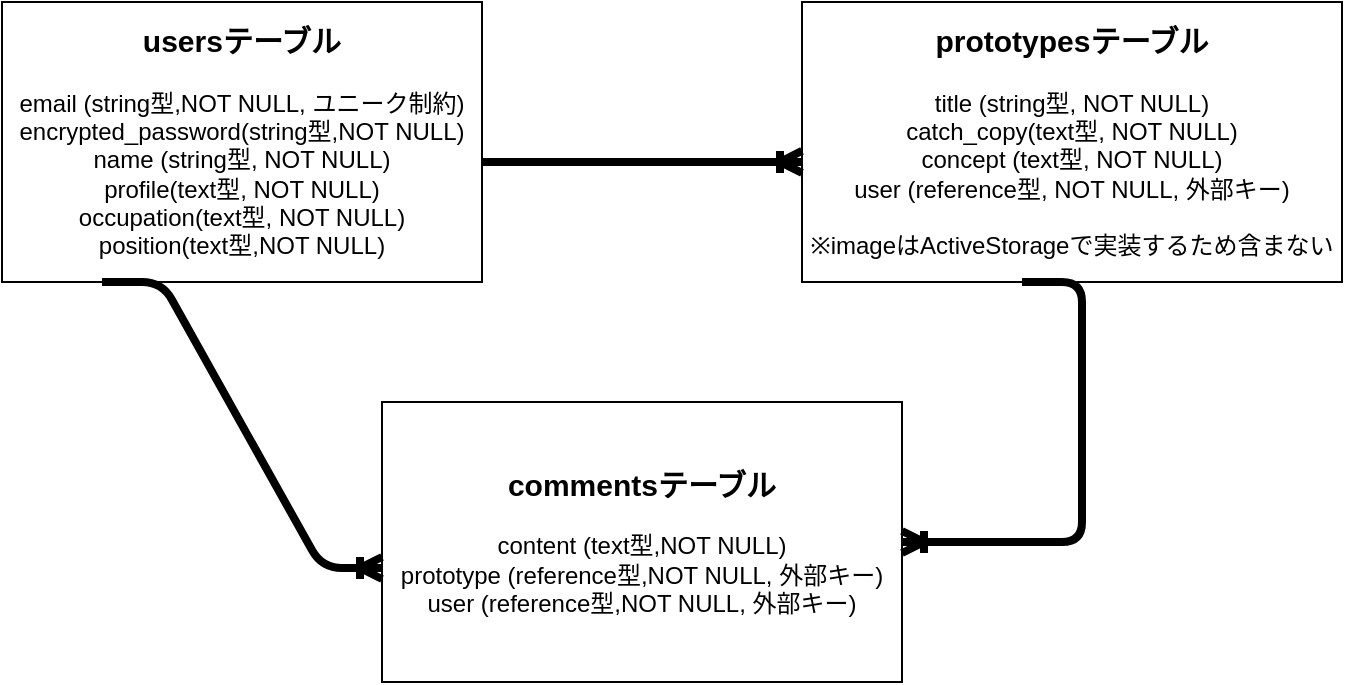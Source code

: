 <mxfile>
    <diagram id="1LHS9XLTD1KdMh9qycZO" name="ページ1">
        <mxGraphModel dx="728" dy="376" grid="1" gridSize="10" guides="1" tooltips="1" connect="1" arrows="1" fold="1" page="1" pageScale="1" pageWidth="827" pageHeight="1169" math="0" shadow="0">
            <root>
                <mxCell id="0"/>
                <mxCell id="1" parent="0"/>
                <mxCell id="4" value="&lt;b&gt;&lt;font style=&quot;font-size: 15px&quot;&gt;usersテーブル&lt;/font&gt;&lt;/b&gt;&lt;br&gt;&lt;br&gt;email (string型,NOT NULL, ユニーク制約)&lt;br&gt;encrypted_password(string型,NOT NULL)&lt;br&gt;name (string型, NOT NULL)&lt;br&gt;profile(text型, NOT NULL)&lt;br&gt;occupation(text型, NOT NULL)&lt;br&gt;position(text型,NOT NULL)" style="rounded=0;whiteSpace=wrap;html=1;" vertex="1" parent="1">
                    <mxGeometry x="40" y="40" width="240" height="140" as="geometry"/>
                </mxCell>
                <mxCell id="5" value="&lt;b&gt;&lt;font style=&quot;font-size: 15px&quot;&gt;prototypesテーブル&lt;/font&gt;&lt;/b&gt;&lt;br&gt;&lt;br&gt;title (string型, NOT NULL)&lt;br&gt;catch_copy(text型, NOT NULL)&lt;br&gt;concept (text型, NOT NULL)&lt;br&gt;user (reference型, NOT NULL, 外部キー)&lt;br&gt;&lt;br&gt;※imageはActiveStorageで実装するため含まない" style="rounded=0;whiteSpace=wrap;html=1;" vertex="1" parent="1">
                    <mxGeometry x="440" y="40" width="270" height="140" as="geometry"/>
                </mxCell>
                <mxCell id="6" value="&lt;b&gt;&lt;font style=&quot;font-size: 15px&quot;&gt;commentsテーブル&lt;/font&gt;&lt;/b&gt;&lt;br&gt;&lt;br&gt;content (text型,NOT NULL)&lt;br&gt;prototype (reference型,NOT NULL, 外部キー)&lt;br&gt;user (reference型,NOT NULL, 外部キー)" style="rounded=0;whiteSpace=wrap;html=1;" vertex="1" parent="1">
                    <mxGeometry x="230" y="240" width="260" height="140" as="geometry"/>
                </mxCell>
                <mxCell id="8" value="" style="edgeStyle=entityRelationEdgeStyle;fontSize=16;html=1;endArrow=ERoneToMany;entryX=0;entryY=0.571;entryDx=0;entryDy=0;entryPerimeter=0;strokeWidth=4;" edge="1" parent="1" target="5">
                    <mxGeometry width="100" height="100" relative="1" as="geometry">
                        <mxPoint x="280" y="120" as="sourcePoint"/>
                        <mxPoint x="380" y="20" as="targetPoint"/>
                    </mxGeometry>
                </mxCell>
                <mxCell id="9" value="" style="edgeStyle=entityRelationEdgeStyle;fontSize=16;html=1;endArrow=ERoneToMany;strokeWidth=4;" edge="1" parent="1">
                    <mxGeometry width="100" height="100" relative="1" as="geometry">
                        <mxPoint x="90" y="180.06" as="sourcePoint"/>
                        <mxPoint x="230" y="323" as="targetPoint"/>
                    </mxGeometry>
                </mxCell>
                <mxCell id="10" value="" style="edgeStyle=entityRelationEdgeStyle;fontSize=16;html=1;endArrow=ERoneToMany;entryX=1;entryY=0.5;entryDx=0;entryDy=0;strokeWidth=4;" edge="1" parent="1" target="6">
                    <mxGeometry width="100" height="100" relative="1" as="geometry">
                        <mxPoint x="550" y="180.06" as="sourcePoint"/>
                        <mxPoint x="710" y="180" as="targetPoint"/>
                    </mxGeometry>
                </mxCell>
            </root>
        </mxGraphModel>
    </diagram>
</mxfile>